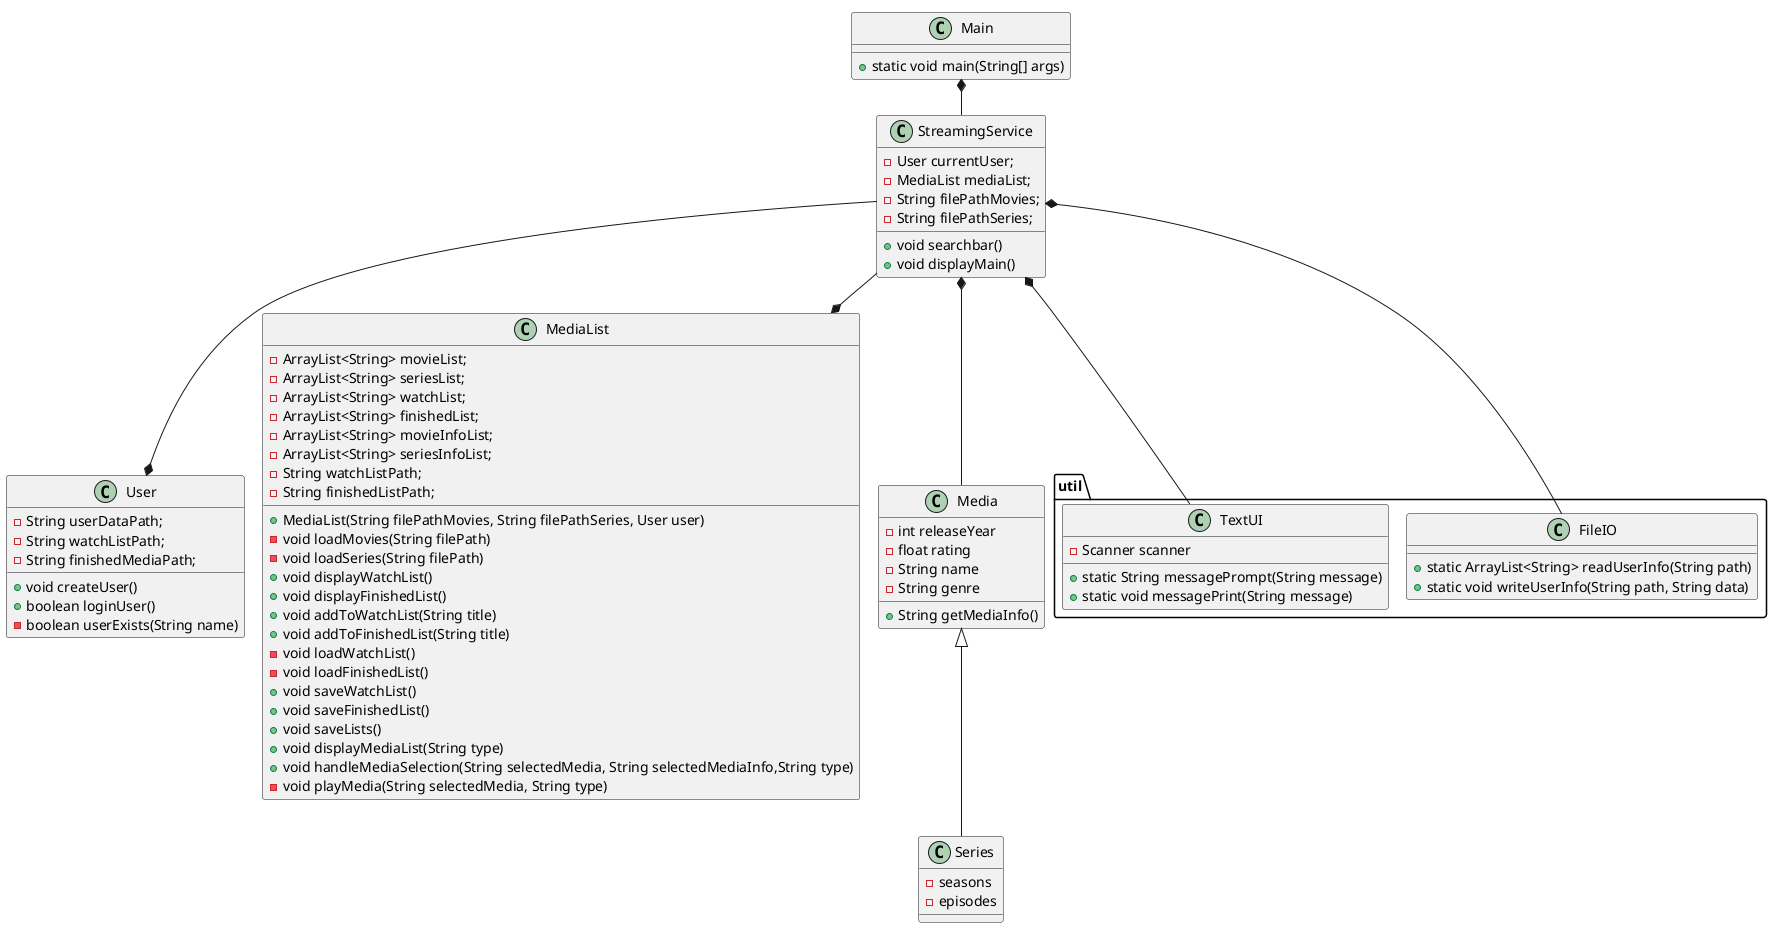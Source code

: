 @startuml
!pragma layout smetana
'https://plantuml.com/class-diagram


class User{
- String userDataPath;
- String watchListPath;
- String finishedMediaPath;

+ void createUser()
+ boolean loginUser()
- boolean userExists(String name)

}

class Main{

+ static void main(String[] args)
}

class StreamingService{

+ void searchbar()
- User currentUser;
- MediaList mediaList;
- String filePathMovies;
- String filePathSeries;
+ void displayMain()

}

class MediaList{

-ArrayList<String> movieList;
-ArrayList<String> seriesList;
-ArrayList<String> watchList;
-ArrayList<String> finishedList;
-ArrayList<String> movieInfoList;
-ArrayList<String> seriesInfoList;
-String watchListPath;
-String finishedListPath;

+MediaList(String filePathMovies, String filePathSeries, User user)
- void loadMovies(String filePath)
- void loadSeries(String filePath)
+ void displayWatchList()
+ void displayFinishedList()
+ void addToWatchList(String title)
+ void addToFinishedList(String title)
- void loadWatchList()
- void loadFinishedList()
+ void saveWatchList()
+ void saveFinishedList()
+ void saveLists()
+ void displayMediaList(String type)
+ void handleMediaSelection(String selectedMedia, String selectedMediaInfo,String type)
- void playMedia(String selectedMedia, String type)


}

package "util" {

class FileIO{
+ static ArrayList<String> readUserInfo(String path)
+ static void writeUserInfo(String path, String data)

}
class TextUI{
- Scanner scanner
+ static String messagePrompt(String message)
+ static void messagePrint(String message)

}
}

class Media{

- int releaseYear
- float rating
- String name
- String genre
+ String getMediaInfo()


}

class Series{

- seasons
- episodes

}



Media <|-- Series

StreamingService *-- Media
StreamingService --* User
StreamingService --* MediaList

Main *-- StreamingService


StreamingService *-- TextUI
StreamingService *-- FileIO

@enduml
